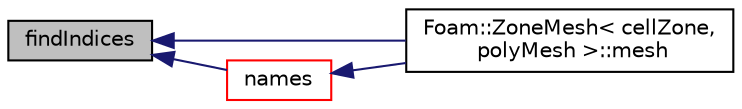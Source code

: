 digraph "findIndices"
{
  bgcolor="transparent";
  edge [fontname="Helvetica",fontsize="10",labelfontname="Helvetica",labelfontsize="10"];
  node [fontname="Helvetica",fontsize="10",shape=record];
  rankdir="LR";
  Node1 [label="findIndices",height=0.2,width=0.4,color="black", fillcolor="grey75", style="filled", fontcolor="black"];
  Node1 -> Node2 [dir="back",color="midnightblue",fontsize="10",style="solid",fontname="Helvetica"];
  Node2 [label="Foam::ZoneMesh\< cellZone,\l polyMesh \>::mesh",height=0.2,width=0.4,color="black",URL="$a03015.html#ae460ec8e376e9a02e0188e99cf1cdcd7",tooltip="Return the mesh reference. "];
  Node1 -> Node3 [dir="back",color="midnightblue",fontsize="10",style="solid",fontname="Helvetica"];
  Node3 [label="names",height=0.2,width=0.4,color="red",URL="$a03015.html#a627bcef4e891104ff8192574b673920b",tooltip="Return a list of zone names. "];
  Node3 -> Node2 [dir="back",color="midnightblue",fontsize="10",style="solid",fontname="Helvetica"];
}
